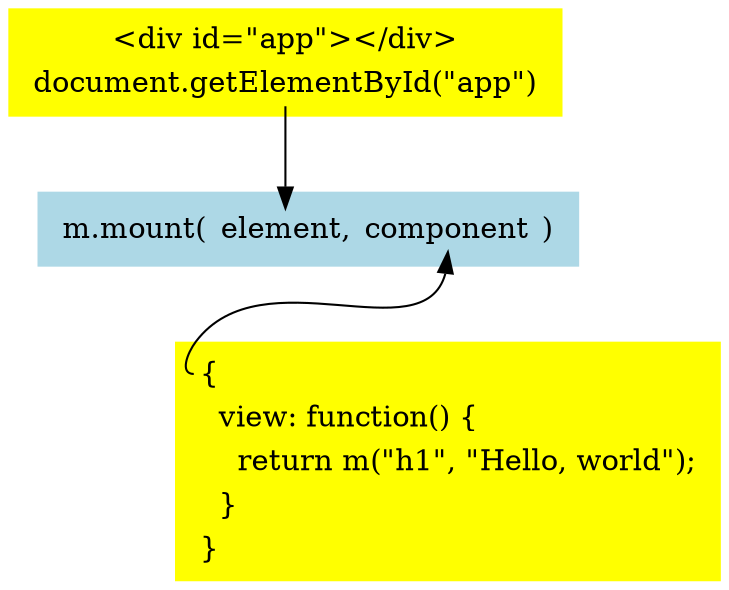 digraph meiosistutorial {
  mmount [shape="plaintext", style="filled", fillcolor="lightblue", label=<
    <table border="0">
      <tr>
        <td>m.mount(</td>
        <td port="element">element,</td>
        <td port="view">component</td>
        <td>)</td>
      </tr>
    </table>
  >]

  element [shape="plaintext", style="filled", fillcolor="yellow", label=<
    <table border="0">
      <tr>
        <td>&lt;div id="app"&gt;&lt;/div&gt;</td>
      </tr>
      <tr>
        <td port="app">document.getElementById("app")</td>
      </tr>
    </table>
  >]

  view [shape="plaintext", style="filled", fillcolor="yellow", label=<
    <table border="0">
      <tr>
        <td port="mview" align="left">{</td>
      </tr>
      <tr>
        <td align="left">  view: function() { </td>
      </tr>
      <tr>
        <td align="left">    return m("h1", "Hello, world");</td>
      </tr>
      <tr>
        <td align="left">  }</td>
      </tr>
      <tr>
        <td align="left">}</td>
      </tr>
    </table>
  >]

  element:app -> mmount:element [label=""]
  mmount:view -> view:mview [label="", dir="back"]
}
